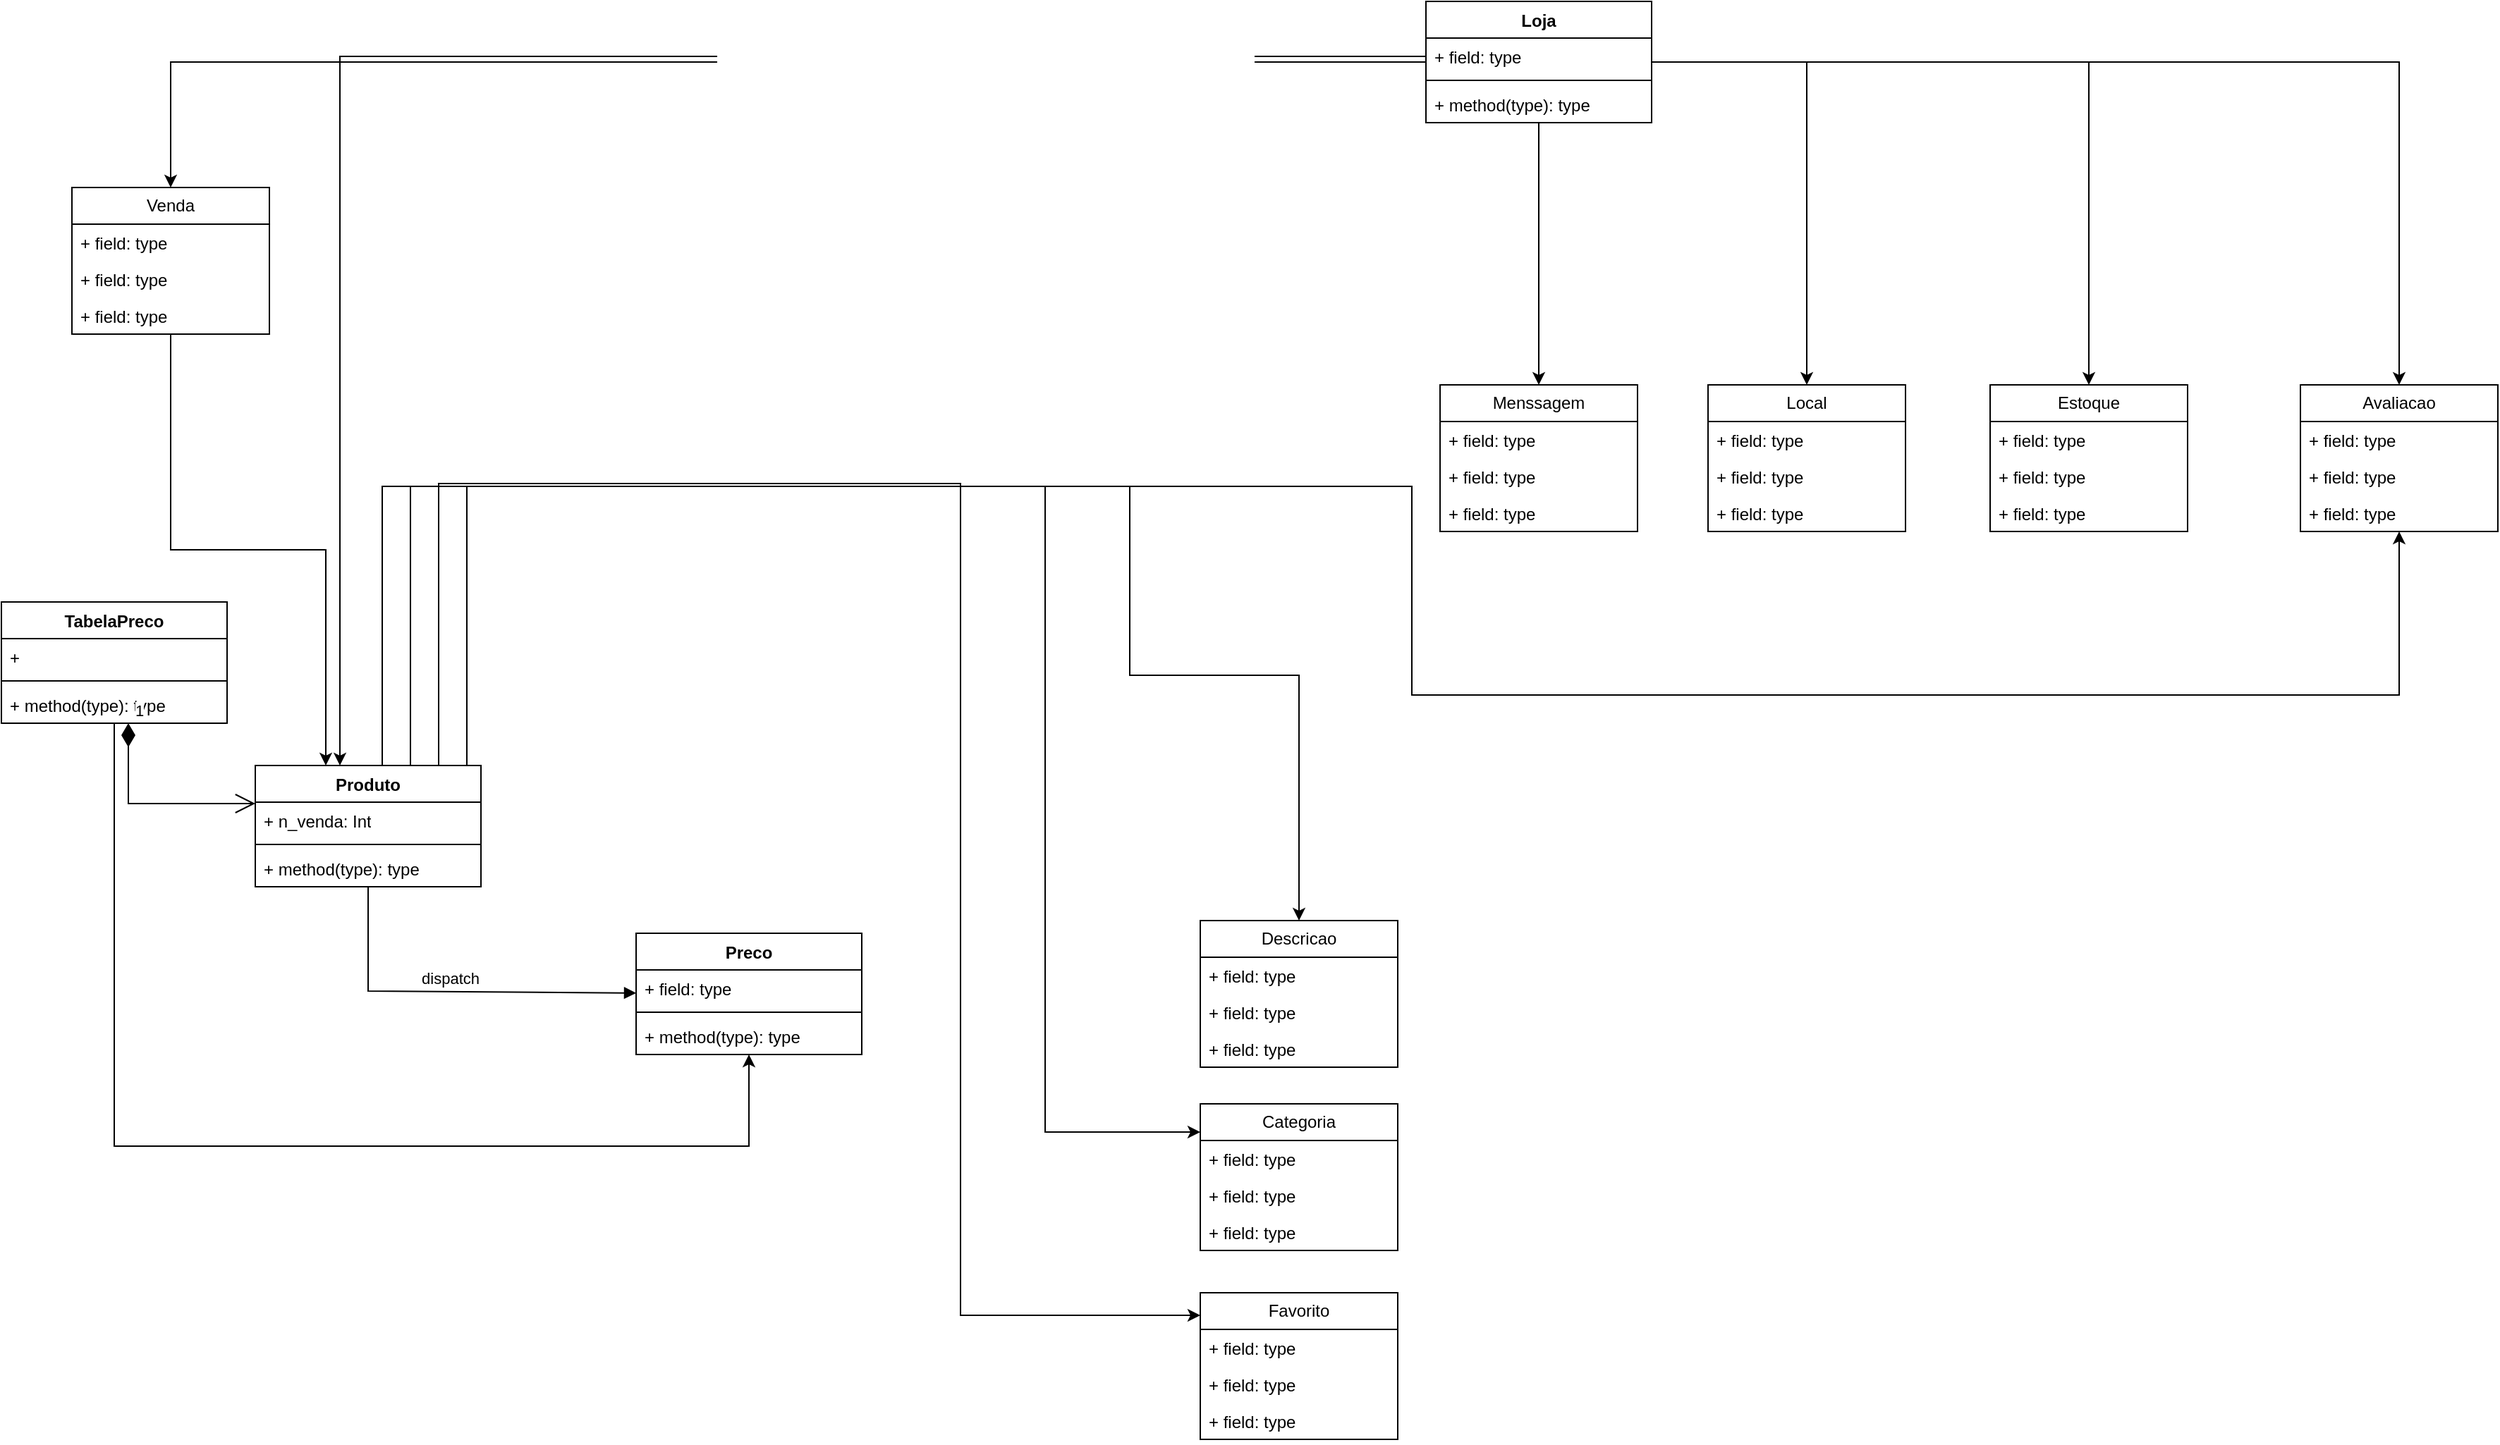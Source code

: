 <mxfile version="24.6.4" type="device">
  <diagram id="C5RBs43oDa-KdzZeNtuy" name="Page-1">
    <mxGraphModel dx="1434" dy="847" grid="1" gridSize="10" guides="1" tooltips="1" connect="1" arrows="1" fold="1" page="1" pageScale="1" pageWidth="2169" pageHeight="1827" math="0" shadow="0">
      <root>
        <mxCell id="WIyWlLk6GJQsqaUBKTNV-0" />
        <mxCell id="WIyWlLk6GJQsqaUBKTNV-1" parent="WIyWlLk6GJQsqaUBKTNV-0" />
        <mxCell id="gEuJ7SyOYnejPJAcGgiE-53" style="edgeStyle=orthogonalEdgeStyle;rounded=0;orthogonalLoop=1;jettySize=auto;html=1;" parent="WIyWlLk6GJQsqaUBKTNV-1" source="gEuJ7SyOYnejPJAcGgiE-0" target="gEuJ7SyOYnejPJAcGgiE-20" edge="1">
          <mxGeometry relative="1" as="geometry" />
        </mxCell>
        <mxCell id="gEuJ7SyOYnejPJAcGgiE-54" style="edgeStyle=orthogonalEdgeStyle;rounded=0;orthogonalLoop=1;jettySize=auto;html=1;" parent="WIyWlLk6GJQsqaUBKTNV-1" source="gEuJ7SyOYnejPJAcGgiE-0" target="gEuJ7SyOYnejPJAcGgiE-12" edge="1">
          <mxGeometry relative="1" as="geometry" />
        </mxCell>
        <mxCell id="gEuJ7SyOYnejPJAcGgiE-55" style="edgeStyle=orthogonalEdgeStyle;rounded=0;orthogonalLoop=1;jettySize=auto;html=1;" parent="WIyWlLk6GJQsqaUBKTNV-1" source="gEuJ7SyOYnejPJAcGgiE-0" target="gEuJ7SyOYnejPJAcGgiE-16" edge="1">
          <mxGeometry relative="1" as="geometry" />
        </mxCell>
        <mxCell id="gEuJ7SyOYnejPJAcGgiE-56" style="edgeStyle=orthogonalEdgeStyle;rounded=0;orthogonalLoop=1;jettySize=auto;html=1;" parent="WIyWlLk6GJQsqaUBKTNV-1" source="gEuJ7SyOYnejPJAcGgiE-0" target="gEuJ7SyOYnejPJAcGgiE-49" edge="1">
          <mxGeometry relative="1" as="geometry" />
        </mxCell>
        <mxCell id="gEuJ7SyOYnejPJAcGgiE-58" style="edgeStyle=orthogonalEdgeStyle;rounded=0;orthogonalLoop=1;jettySize=auto;html=1;" parent="WIyWlLk6GJQsqaUBKTNV-1" source="gEuJ7SyOYnejPJAcGgiE-0" target="gEuJ7SyOYnejPJAcGgiE-42" edge="1">
          <mxGeometry relative="1" as="geometry">
            <mxPoint x="350" y="270.0" as="targetPoint" />
          </mxGeometry>
        </mxCell>
        <mxCell id="gEuJ7SyOYnejPJAcGgiE-0" value="Loja" style="swimlane;fontStyle=1;align=center;verticalAlign=top;childLayout=stackLayout;horizontal=1;startSize=26;horizontalStack=0;resizeParent=1;resizeParentMax=0;resizeLast=0;collapsible=1;marginBottom=0;whiteSpace=wrap;html=1;" parent="WIyWlLk6GJQsqaUBKTNV-1" vertex="1">
          <mxGeometry x="1010" y="68" width="160" height="86" as="geometry" />
        </mxCell>
        <mxCell id="gEuJ7SyOYnejPJAcGgiE-1" value="+ field: type" style="text;strokeColor=none;fillColor=none;align=left;verticalAlign=top;spacingLeft=4;spacingRight=4;overflow=hidden;rotatable=0;points=[[0,0.5],[1,0.5]];portConstraint=eastwest;whiteSpace=wrap;html=1;" parent="gEuJ7SyOYnejPJAcGgiE-0" vertex="1">
          <mxGeometry y="26" width="160" height="26" as="geometry" />
        </mxCell>
        <mxCell id="gEuJ7SyOYnejPJAcGgiE-2" value="" style="line;strokeWidth=1;fillColor=none;align=left;verticalAlign=middle;spacingTop=-1;spacingLeft=3;spacingRight=3;rotatable=0;labelPosition=right;points=[];portConstraint=eastwest;strokeColor=inherit;" parent="gEuJ7SyOYnejPJAcGgiE-0" vertex="1">
          <mxGeometry y="52" width="160" height="8" as="geometry" />
        </mxCell>
        <mxCell id="gEuJ7SyOYnejPJAcGgiE-3" value="+ method(type): type" style="text;strokeColor=none;fillColor=none;align=left;verticalAlign=top;spacingLeft=4;spacingRight=4;overflow=hidden;rotatable=0;points=[[0,0.5],[1,0.5]];portConstraint=eastwest;whiteSpace=wrap;html=1;" parent="gEuJ7SyOYnejPJAcGgiE-0" vertex="1">
          <mxGeometry y="60" width="160" height="26" as="geometry" />
        </mxCell>
        <mxCell id="gEuJ7SyOYnejPJAcGgiE-71" style="edgeStyle=orthogonalEdgeStyle;rounded=0;orthogonalLoop=1;jettySize=auto;html=1;" parent="WIyWlLk6GJQsqaUBKTNV-1" source="gEuJ7SyOYnejPJAcGgiE-4" target="gEuJ7SyOYnejPJAcGgiE-67" edge="1">
          <mxGeometry relative="1" as="geometry">
            <Array as="points">
              <mxPoint x="270" y="412" />
              <mxPoint x="800" y="412" />
              <mxPoint x="800" y="546" />
              <mxPoint x="920" y="546" />
            </Array>
          </mxGeometry>
        </mxCell>
        <mxCell id="gEuJ7SyOYnejPJAcGgiE-72" style="edgeStyle=orthogonalEdgeStyle;rounded=0;orthogonalLoop=1;jettySize=auto;html=1;" parent="WIyWlLk6GJQsqaUBKTNV-1" source="gEuJ7SyOYnejPJAcGgiE-4" target="gEuJ7SyOYnejPJAcGgiE-59" edge="1">
          <mxGeometry relative="1" as="geometry">
            <Array as="points">
              <mxPoint x="330" y="412" />
              <mxPoint x="740" y="412" />
              <mxPoint x="740" y="870" />
            </Array>
          </mxGeometry>
        </mxCell>
        <mxCell id="gEuJ7SyOYnejPJAcGgiE-73" style="edgeStyle=orthogonalEdgeStyle;rounded=0;orthogonalLoop=1;jettySize=auto;html=1;" parent="WIyWlLk6GJQsqaUBKTNV-1" source="gEuJ7SyOYnejPJAcGgiE-4" target="gEuJ7SyOYnejPJAcGgiE-63" edge="1">
          <mxGeometry relative="1" as="geometry">
            <Array as="points">
              <mxPoint x="310" y="410" />
              <mxPoint x="680" y="410" />
              <mxPoint x="680" y="1000" />
            </Array>
          </mxGeometry>
        </mxCell>
        <mxCell id="gEuJ7SyOYnejPJAcGgiE-74" style="edgeStyle=orthogonalEdgeStyle;rounded=0;orthogonalLoop=1;jettySize=auto;html=1;" parent="WIyWlLk6GJQsqaUBKTNV-1" source="gEuJ7SyOYnejPJAcGgiE-4" target="gEuJ7SyOYnejPJAcGgiE-20" edge="1">
          <mxGeometry relative="1" as="geometry">
            <mxPoint x="1260" y="530" as="targetPoint" />
            <Array as="points">
              <mxPoint x="290" y="412" />
              <mxPoint x="1000" y="412" />
              <mxPoint x="1000" y="560" />
              <mxPoint x="1700" y="560" />
            </Array>
          </mxGeometry>
        </mxCell>
        <mxCell id="gEuJ7SyOYnejPJAcGgiE-4" value="Produto" style="swimlane;fontStyle=1;align=center;verticalAlign=top;childLayout=stackLayout;horizontal=1;startSize=26;horizontalStack=0;resizeParent=1;resizeParentMax=0;resizeLast=0;collapsible=1;marginBottom=0;whiteSpace=wrap;html=1;" parent="WIyWlLk6GJQsqaUBKTNV-1" vertex="1">
          <mxGeometry x="180" y="610" width="160" height="86" as="geometry" />
        </mxCell>
        <mxCell id="gEuJ7SyOYnejPJAcGgiE-5" value="+ n_venda: Int" style="text;strokeColor=none;fillColor=none;align=left;verticalAlign=top;spacingLeft=4;spacingRight=4;overflow=hidden;rotatable=0;points=[[0,0.5],[1,0.5]];portConstraint=eastwest;whiteSpace=wrap;html=1;" parent="gEuJ7SyOYnejPJAcGgiE-4" vertex="1">
          <mxGeometry y="26" width="160" height="26" as="geometry" />
        </mxCell>
        <mxCell id="gEuJ7SyOYnejPJAcGgiE-6" value="" style="line;strokeWidth=1;fillColor=none;align=left;verticalAlign=middle;spacingTop=-1;spacingLeft=3;spacingRight=3;rotatable=0;labelPosition=right;points=[];portConstraint=eastwest;strokeColor=inherit;" parent="gEuJ7SyOYnejPJAcGgiE-4" vertex="1">
          <mxGeometry y="52" width="160" height="8" as="geometry" />
        </mxCell>
        <mxCell id="gEuJ7SyOYnejPJAcGgiE-7" value="+ method(type): type" style="text;strokeColor=none;fillColor=none;align=left;verticalAlign=top;spacingLeft=4;spacingRight=4;overflow=hidden;rotatable=0;points=[[0,0.5],[1,0.5]];portConstraint=eastwest;whiteSpace=wrap;html=1;" parent="gEuJ7SyOYnejPJAcGgiE-4" vertex="1">
          <mxGeometry y="60" width="160" height="26" as="geometry" />
        </mxCell>
        <mxCell id="gEuJ7SyOYnejPJAcGgiE-12" value="Menssagem" style="swimlane;fontStyle=0;childLayout=stackLayout;horizontal=1;startSize=26;fillColor=none;horizontalStack=0;resizeParent=1;resizeParentMax=0;resizeLast=0;collapsible=1;marginBottom=0;whiteSpace=wrap;html=1;" parent="WIyWlLk6GJQsqaUBKTNV-1" vertex="1">
          <mxGeometry x="1020" y="340" width="140" height="104" as="geometry" />
        </mxCell>
        <mxCell id="gEuJ7SyOYnejPJAcGgiE-13" value="+ field: type" style="text;strokeColor=none;fillColor=none;align=left;verticalAlign=top;spacingLeft=4;spacingRight=4;overflow=hidden;rotatable=0;points=[[0,0.5],[1,0.5]];portConstraint=eastwest;whiteSpace=wrap;html=1;" parent="gEuJ7SyOYnejPJAcGgiE-12" vertex="1">
          <mxGeometry y="26" width="140" height="26" as="geometry" />
        </mxCell>
        <mxCell id="gEuJ7SyOYnejPJAcGgiE-14" value="+ field: type" style="text;strokeColor=none;fillColor=none;align=left;verticalAlign=top;spacingLeft=4;spacingRight=4;overflow=hidden;rotatable=0;points=[[0,0.5],[1,0.5]];portConstraint=eastwest;whiteSpace=wrap;html=1;" parent="gEuJ7SyOYnejPJAcGgiE-12" vertex="1">
          <mxGeometry y="52" width="140" height="26" as="geometry" />
        </mxCell>
        <mxCell id="gEuJ7SyOYnejPJAcGgiE-15" value="+ field: type" style="text;strokeColor=none;fillColor=none;align=left;verticalAlign=top;spacingLeft=4;spacingRight=4;overflow=hidden;rotatable=0;points=[[0,0.5],[1,0.5]];portConstraint=eastwest;whiteSpace=wrap;html=1;" parent="gEuJ7SyOYnejPJAcGgiE-12" vertex="1">
          <mxGeometry y="78" width="140" height="26" as="geometry" />
        </mxCell>
        <mxCell id="gEuJ7SyOYnejPJAcGgiE-16" value="Local" style="swimlane;fontStyle=0;childLayout=stackLayout;horizontal=1;startSize=26;fillColor=none;horizontalStack=0;resizeParent=1;resizeParentMax=0;resizeLast=0;collapsible=1;marginBottom=0;whiteSpace=wrap;html=1;" parent="WIyWlLk6GJQsqaUBKTNV-1" vertex="1">
          <mxGeometry x="1210" y="340" width="140" height="104" as="geometry" />
        </mxCell>
        <mxCell id="gEuJ7SyOYnejPJAcGgiE-17" value="+ field: type" style="text;strokeColor=none;fillColor=none;align=left;verticalAlign=top;spacingLeft=4;spacingRight=4;overflow=hidden;rotatable=0;points=[[0,0.5],[1,0.5]];portConstraint=eastwest;whiteSpace=wrap;html=1;" parent="gEuJ7SyOYnejPJAcGgiE-16" vertex="1">
          <mxGeometry y="26" width="140" height="26" as="geometry" />
        </mxCell>
        <mxCell id="gEuJ7SyOYnejPJAcGgiE-18" value="+ field: type" style="text;strokeColor=none;fillColor=none;align=left;verticalAlign=top;spacingLeft=4;spacingRight=4;overflow=hidden;rotatable=0;points=[[0,0.5],[1,0.5]];portConstraint=eastwest;whiteSpace=wrap;html=1;" parent="gEuJ7SyOYnejPJAcGgiE-16" vertex="1">
          <mxGeometry y="52" width="140" height="26" as="geometry" />
        </mxCell>
        <mxCell id="gEuJ7SyOYnejPJAcGgiE-19" value="+ field: type" style="text;strokeColor=none;fillColor=none;align=left;verticalAlign=top;spacingLeft=4;spacingRight=4;overflow=hidden;rotatable=0;points=[[0,0.5],[1,0.5]];portConstraint=eastwest;whiteSpace=wrap;html=1;" parent="gEuJ7SyOYnejPJAcGgiE-16" vertex="1">
          <mxGeometry y="78" width="140" height="26" as="geometry" />
        </mxCell>
        <mxCell id="gEuJ7SyOYnejPJAcGgiE-20" value="Avaliacao" style="swimlane;fontStyle=0;childLayout=stackLayout;horizontal=1;startSize=26;fillColor=none;horizontalStack=0;resizeParent=1;resizeParentMax=0;resizeLast=0;collapsible=1;marginBottom=0;whiteSpace=wrap;html=1;" parent="WIyWlLk6GJQsqaUBKTNV-1" vertex="1">
          <mxGeometry x="1630" y="340" width="140" height="104" as="geometry" />
        </mxCell>
        <mxCell id="gEuJ7SyOYnejPJAcGgiE-21" value="+ field: type" style="text;strokeColor=none;fillColor=none;align=left;verticalAlign=top;spacingLeft=4;spacingRight=4;overflow=hidden;rotatable=0;points=[[0,0.5],[1,0.5]];portConstraint=eastwest;whiteSpace=wrap;html=1;" parent="gEuJ7SyOYnejPJAcGgiE-20" vertex="1">
          <mxGeometry y="26" width="140" height="26" as="geometry" />
        </mxCell>
        <mxCell id="gEuJ7SyOYnejPJAcGgiE-22" value="+ field: type" style="text;strokeColor=none;fillColor=none;align=left;verticalAlign=top;spacingLeft=4;spacingRight=4;overflow=hidden;rotatable=0;points=[[0,0.5],[1,0.5]];portConstraint=eastwest;whiteSpace=wrap;html=1;" parent="gEuJ7SyOYnejPJAcGgiE-20" vertex="1">
          <mxGeometry y="52" width="140" height="26" as="geometry" />
        </mxCell>
        <mxCell id="gEuJ7SyOYnejPJAcGgiE-23" value="+ field: type" style="text;strokeColor=none;fillColor=none;align=left;verticalAlign=top;spacingLeft=4;spacingRight=4;overflow=hidden;rotatable=0;points=[[0,0.5],[1,0.5]];portConstraint=eastwest;whiteSpace=wrap;html=1;" parent="gEuJ7SyOYnejPJAcGgiE-20" vertex="1">
          <mxGeometry y="78" width="140" height="26" as="geometry" />
        </mxCell>
        <mxCell id="TVmoAMOBBoL1MkyVP87--1" style="edgeStyle=orthogonalEdgeStyle;rounded=0;orthogonalLoop=1;jettySize=auto;html=1;" edge="1" parent="WIyWlLk6GJQsqaUBKTNV-1" source="gEuJ7SyOYnejPJAcGgiE-28" target="gEuJ7SyOYnejPJAcGgiE-32">
          <mxGeometry relative="1" as="geometry">
            <Array as="points">
              <mxPoint x="80" y="880" />
              <mxPoint x="530" y="880" />
            </Array>
          </mxGeometry>
        </mxCell>
        <mxCell id="gEuJ7SyOYnejPJAcGgiE-28" value="TabelaPreco" style="swimlane;fontStyle=1;align=center;verticalAlign=top;childLayout=stackLayout;horizontal=1;startSize=26;horizontalStack=0;resizeParent=1;resizeParentMax=0;resizeLast=0;collapsible=1;marginBottom=0;whiteSpace=wrap;html=1;" parent="WIyWlLk6GJQsqaUBKTNV-1" vertex="1">
          <mxGeometry y="494" width="160" height="86" as="geometry" />
        </mxCell>
        <mxCell id="gEuJ7SyOYnejPJAcGgiE-29" value="+&amp;nbsp;" style="text;strokeColor=none;fillColor=none;align=left;verticalAlign=top;spacingLeft=4;spacingRight=4;overflow=hidden;rotatable=0;points=[[0,0.5],[1,0.5]];portConstraint=eastwest;whiteSpace=wrap;html=1;" parent="gEuJ7SyOYnejPJAcGgiE-28" vertex="1">
          <mxGeometry y="26" width="160" height="26" as="geometry" />
        </mxCell>
        <mxCell id="gEuJ7SyOYnejPJAcGgiE-30" value="" style="line;strokeWidth=1;fillColor=none;align=left;verticalAlign=middle;spacingTop=-1;spacingLeft=3;spacingRight=3;rotatable=0;labelPosition=right;points=[];portConstraint=eastwest;strokeColor=inherit;" parent="gEuJ7SyOYnejPJAcGgiE-28" vertex="1">
          <mxGeometry y="52" width="160" height="8" as="geometry" />
        </mxCell>
        <mxCell id="gEuJ7SyOYnejPJAcGgiE-31" value="+ method(type): type" style="text;strokeColor=none;fillColor=none;align=left;verticalAlign=top;spacingLeft=4;spacingRight=4;overflow=hidden;rotatable=0;points=[[0,0.5],[1,0.5]];portConstraint=eastwest;whiteSpace=wrap;html=1;" parent="gEuJ7SyOYnejPJAcGgiE-28" vertex="1">
          <mxGeometry y="60" width="160" height="26" as="geometry" />
        </mxCell>
        <mxCell id="gEuJ7SyOYnejPJAcGgiE-32" value="Preco" style="swimlane;fontStyle=1;align=center;verticalAlign=top;childLayout=stackLayout;horizontal=1;startSize=26;horizontalStack=0;resizeParent=1;resizeParentMax=0;resizeLast=0;collapsible=1;marginBottom=0;whiteSpace=wrap;html=1;" parent="WIyWlLk6GJQsqaUBKTNV-1" vertex="1">
          <mxGeometry x="450" y="729" width="160" height="86" as="geometry" />
        </mxCell>
        <mxCell id="gEuJ7SyOYnejPJAcGgiE-33" value="+ field: type" style="text;strokeColor=none;fillColor=none;align=left;verticalAlign=top;spacingLeft=4;spacingRight=4;overflow=hidden;rotatable=0;points=[[0,0.5],[1,0.5]];portConstraint=eastwest;whiteSpace=wrap;html=1;" parent="gEuJ7SyOYnejPJAcGgiE-32" vertex="1">
          <mxGeometry y="26" width="160" height="26" as="geometry" />
        </mxCell>
        <mxCell id="gEuJ7SyOYnejPJAcGgiE-34" value="" style="line;strokeWidth=1;fillColor=none;align=left;verticalAlign=middle;spacingTop=-1;spacingLeft=3;spacingRight=3;rotatable=0;labelPosition=right;points=[];portConstraint=eastwest;strokeColor=inherit;" parent="gEuJ7SyOYnejPJAcGgiE-32" vertex="1">
          <mxGeometry y="52" width="160" height="8" as="geometry" />
        </mxCell>
        <mxCell id="gEuJ7SyOYnejPJAcGgiE-35" value="+ method(type): type" style="text;strokeColor=none;fillColor=none;align=left;verticalAlign=top;spacingLeft=4;spacingRight=4;overflow=hidden;rotatable=0;points=[[0,0.5],[1,0.5]];portConstraint=eastwest;whiteSpace=wrap;html=1;" parent="gEuJ7SyOYnejPJAcGgiE-32" vertex="1">
          <mxGeometry y="60" width="160" height="26" as="geometry" />
        </mxCell>
        <mxCell id="gEuJ7SyOYnejPJAcGgiE-36" value="1" style="endArrow=open;html=1;endSize=12;startArrow=diamondThin;startSize=14;startFill=1;edgeStyle=orthogonalEdgeStyle;align=left;verticalAlign=bottom;rounded=0;" parent="WIyWlLk6GJQsqaUBKTNV-1" source="gEuJ7SyOYnejPJAcGgiE-28" target="gEuJ7SyOYnejPJAcGgiE-4" edge="1">
          <mxGeometry x="-1" y="3" relative="1" as="geometry">
            <mxPoint x="90" y="740" as="sourcePoint" />
            <mxPoint x="210" y="637" as="targetPoint" />
            <Array as="points">
              <mxPoint x="90" y="637" />
            </Array>
          </mxGeometry>
        </mxCell>
        <mxCell id="gEuJ7SyOYnejPJAcGgiE-37" value="dispatch" style="html=1;verticalAlign=bottom;endArrow=block;curved=0;rounded=0;" parent="WIyWlLk6GJQsqaUBKTNV-1" source="gEuJ7SyOYnejPJAcGgiE-4" target="gEuJ7SyOYnejPJAcGgiE-32" edge="1">
          <mxGeometry width="80" relative="1" as="geometry">
            <mxPoint x="280" y="714" as="sourcePoint" />
            <mxPoint x="440" y="780" as="targetPoint" />
            <Array as="points">
              <mxPoint x="260" y="770" />
            </Array>
          </mxGeometry>
        </mxCell>
        <mxCell id="gEuJ7SyOYnejPJAcGgiE-48" style="edgeStyle=orthogonalEdgeStyle;rounded=0;orthogonalLoop=1;jettySize=auto;html=1;" parent="WIyWlLk6GJQsqaUBKTNV-1" source="gEuJ7SyOYnejPJAcGgiE-42" target="gEuJ7SyOYnejPJAcGgiE-4" edge="1">
          <mxGeometry relative="1" as="geometry">
            <mxPoint x="280" y="610" as="targetPoint" />
            <Array as="points">
              <mxPoint x="120" y="457" />
              <mxPoint x="230" y="457" />
            </Array>
          </mxGeometry>
        </mxCell>
        <mxCell id="gEuJ7SyOYnejPJAcGgiE-42" value="Venda" style="swimlane;fontStyle=0;childLayout=stackLayout;horizontal=1;startSize=26;fillColor=none;horizontalStack=0;resizeParent=1;resizeParentMax=0;resizeLast=0;collapsible=1;marginBottom=0;whiteSpace=wrap;html=1;" parent="WIyWlLk6GJQsqaUBKTNV-1" vertex="1">
          <mxGeometry x="50" y="200" width="140" height="104" as="geometry" />
        </mxCell>
        <mxCell id="gEuJ7SyOYnejPJAcGgiE-43" value="+ field: type" style="text;strokeColor=none;fillColor=none;align=left;verticalAlign=top;spacingLeft=4;spacingRight=4;overflow=hidden;rotatable=0;points=[[0,0.5],[1,0.5]];portConstraint=eastwest;whiteSpace=wrap;html=1;" parent="gEuJ7SyOYnejPJAcGgiE-42" vertex="1">
          <mxGeometry y="26" width="140" height="26" as="geometry" />
        </mxCell>
        <mxCell id="gEuJ7SyOYnejPJAcGgiE-44" value="+ field: type" style="text;strokeColor=none;fillColor=none;align=left;verticalAlign=top;spacingLeft=4;spacingRight=4;overflow=hidden;rotatable=0;points=[[0,0.5],[1,0.5]];portConstraint=eastwest;whiteSpace=wrap;html=1;" parent="gEuJ7SyOYnejPJAcGgiE-42" vertex="1">
          <mxGeometry y="52" width="140" height="26" as="geometry" />
        </mxCell>
        <mxCell id="gEuJ7SyOYnejPJAcGgiE-45" value="+ field: type" style="text;strokeColor=none;fillColor=none;align=left;verticalAlign=top;spacingLeft=4;spacingRight=4;overflow=hidden;rotatable=0;points=[[0,0.5],[1,0.5]];portConstraint=eastwest;whiteSpace=wrap;html=1;" parent="gEuJ7SyOYnejPJAcGgiE-42" vertex="1">
          <mxGeometry y="78" width="140" height="26" as="geometry" />
        </mxCell>
        <mxCell id="gEuJ7SyOYnejPJAcGgiE-49" value="Esto&lt;span style=&quot;background-color: initial;&quot;&gt;que&lt;/span&gt;" style="swimlane;fontStyle=0;childLayout=stackLayout;horizontal=1;startSize=26;fillColor=none;horizontalStack=0;resizeParent=1;resizeParentMax=0;resizeLast=0;collapsible=1;marginBottom=0;whiteSpace=wrap;html=1;" parent="WIyWlLk6GJQsqaUBKTNV-1" vertex="1">
          <mxGeometry x="1410" y="340" width="140" height="104" as="geometry" />
        </mxCell>
        <mxCell id="gEuJ7SyOYnejPJAcGgiE-50" value="+ field: type" style="text;strokeColor=none;fillColor=none;align=left;verticalAlign=top;spacingLeft=4;spacingRight=4;overflow=hidden;rotatable=0;points=[[0,0.5],[1,0.5]];portConstraint=eastwest;whiteSpace=wrap;html=1;" parent="gEuJ7SyOYnejPJAcGgiE-49" vertex="1">
          <mxGeometry y="26" width="140" height="26" as="geometry" />
        </mxCell>
        <mxCell id="gEuJ7SyOYnejPJAcGgiE-51" value="+ field: type" style="text;strokeColor=none;fillColor=none;align=left;verticalAlign=top;spacingLeft=4;spacingRight=4;overflow=hidden;rotatable=0;points=[[0,0.5],[1,0.5]];portConstraint=eastwest;whiteSpace=wrap;html=1;" parent="gEuJ7SyOYnejPJAcGgiE-49" vertex="1">
          <mxGeometry y="52" width="140" height="26" as="geometry" />
        </mxCell>
        <mxCell id="gEuJ7SyOYnejPJAcGgiE-52" value="+ field: type" style="text;strokeColor=none;fillColor=none;align=left;verticalAlign=top;spacingLeft=4;spacingRight=4;overflow=hidden;rotatable=0;points=[[0,0.5],[1,0.5]];portConstraint=eastwest;whiteSpace=wrap;html=1;" parent="gEuJ7SyOYnejPJAcGgiE-49" vertex="1">
          <mxGeometry y="78" width="140" height="26" as="geometry" />
        </mxCell>
        <mxCell id="gEuJ7SyOYnejPJAcGgiE-57" style="edgeStyle=orthogonalEdgeStyle;rounded=0;orthogonalLoop=1;jettySize=auto;html=1;" parent="WIyWlLk6GJQsqaUBKTNV-1" source="gEuJ7SyOYnejPJAcGgiE-1" target="gEuJ7SyOYnejPJAcGgiE-4" edge="1">
          <mxGeometry relative="1" as="geometry">
            <mxPoint x="490" y="380" as="targetPoint" />
            <Array as="points">
              <mxPoint x="240" y="107" />
            </Array>
          </mxGeometry>
        </mxCell>
        <mxCell id="gEuJ7SyOYnejPJAcGgiE-59" value="Categoria" style="swimlane;fontStyle=0;childLayout=stackLayout;horizontal=1;startSize=26;fillColor=none;horizontalStack=0;resizeParent=1;resizeParentMax=0;resizeLast=0;collapsible=1;marginBottom=0;whiteSpace=wrap;html=1;" parent="WIyWlLk6GJQsqaUBKTNV-1" vertex="1">
          <mxGeometry x="850" y="850" width="140" height="104" as="geometry" />
        </mxCell>
        <mxCell id="gEuJ7SyOYnejPJAcGgiE-60" value="+ field: type" style="text;strokeColor=none;fillColor=none;align=left;verticalAlign=top;spacingLeft=4;spacingRight=4;overflow=hidden;rotatable=0;points=[[0,0.5],[1,0.5]];portConstraint=eastwest;whiteSpace=wrap;html=1;" parent="gEuJ7SyOYnejPJAcGgiE-59" vertex="1">
          <mxGeometry y="26" width="140" height="26" as="geometry" />
        </mxCell>
        <mxCell id="gEuJ7SyOYnejPJAcGgiE-61" value="+ field: type" style="text;strokeColor=none;fillColor=none;align=left;verticalAlign=top;spacingLeft=4;spacingRight=4;overflow=hidden;rotatable=0;points=[[0,0.5],[1,0.5]];portConstraint=eastwest;whiteSpace=wrap;html=1;" parent="gEuJ7SyOYnejPJAcGgiE-59" vertex="1">
          <mxGeometry y="52" width="140" height="26" as="geometry" />
        </mxCell>
        <mxCell id="gEuJ7SyOYnejPJAcGgiE-62" value="+ field: type" style="text;strokeColor=none;fillColor=none;align=left;verticalAlign=top;spacingLeft=4;spacingRight=4;overflow=hidden;rotatable=0;points=[[0,0.5],[1,0.5]];portConstraint=eastwest;whiteSpace=wrap;html=1;" parent="gEuJ7SyOYnejPJAcGgiE-59" vertex="1">
          <mxGeometry y="78" width="140" height="26" as="geometry" />
        </mxCell>
        <mxCell id="gEuJ7SyOYnejPJAcGgiE-63" value="Favorito" style="swimlane;fontStyle=0;childLayout=stackLayout;horizontal=1;startSize=26;fillColor=none;horizontalStack=0;resizeParent=1;resizeParentMax=0;resizeLast=0;collapsible=1;marginBottom=0;whiteSpace=wrap;html=1;" parent="WIyWlLk6GJQsqaUBKTNV-1" vertex="1">
          <mxGeometry x="850" y="984" width="140" height="104" as="geometry" />
        </mxCell>
        <mxCell id="gEuJ7SyOYnejPJAcGgiE-64" value="+ field: type" style="text;strokeColor=none;fillColor=none;align=left;verticalAlign=top;spacingLeft=4;spacingRight=4;overflow=hidden;rotatable=0;points=[[0,0.5],[1,0.5]];portConstraint=eastwest;whiteSpace=wrap;html=1;" parent="gEuJ7SyOYnejPJAcGgiE-63" vertex="1">
          <mxGeometry y="26" width="140" height="26" as="geometry" />
        </mxCell>
        <mxCell id="gEuJ7SyOYnejPJAcGgiE-65" value="+ field: type" style="text;strokeColor=none;fillColor=none;align=left;verticalAlign=top;spacingLeft=4;spacingRight=4;overflow=hidden;rotatable=0;points=[[0,0.5],[1,0.5]];portConstraint=eastwest;whiteSpace=wrap;html=1;" parent="gEuJ7SyOYnejPJAcGgiE-63" vertex="1">
          <mxGeometry y="52" width="140" height="26" as="geometry" />
        </mxCell>
        <mxCell id="gEuJ7SyOYnejPJAcGgiE-66" value="+ field: type" style="text;strokeColor=none;fillColor=none;align=left;verticalAlign=top;spacingLeft=4;spacingRight=4;overflow=hidden;rotatable=0;points=[[0,0.5],[1,0.5]];portConstraint=eastwest;whiteSpace=wrap;html=1;" parent="gEuJ7SyOYnejPJAcGgiE-63" vertex="1">
          <mxGeometry y="78" width="140" height="26" as="geometry" />
        </mxCell>
        <mxCell id="gEuJ7SyOYnejPJAcGgiE-67" value="Descricao" style="swimlane;fontStyle=0;childLayout=stackLayout;horizontal=1;startSize=26;fillColor=none;horizontalStack=0;resizeParent=1;resizeParentMax=0;resizeLast=0;collapsible=1;marginBottom=0;whiteSpace=wrap;html=1;" parent="WIyWlLk6GJQsqaUBKTNV-1" vertex="1">
          <mxGeometry x="850" y="720" width="140" height="104" as="geometry" />
        </mxCell>
        <mxCell id="gEuJ7SyOYnejPJAcGgiE-68" value="+ field: type" style="text;strokeColor=none;fillColor=none;align=left;verticalAlign=top;spacingLeft=4;spacingRight=4;overflow=hidden;rotatable=0;points=[[0,0.5],[1,0.5]];portConstraint=eastwest;whiteSpace=wrap;html=1;" parent="gEuJ7SyOYnejPJAcGgiE-67" vertex="1">
          <mxGeometry y="26" width="140" height="26" as="geometry" />
        </mxCell>
        <mxCell id="gEuJ7SyOYnejPJAcGgiE-69" value="+ field: type" style="text;strokeColor=none;fillColor=none;align=left;verticalAlign=top;spacingLeft=4;spacingRight=4;overflow=hidden;rotatable=0;points=[[0,0.5],[1,0.5]];portConstraint=eastwest;whiteSpace=wrap;html=1;" parent="gEuJ7SyOYnejPJAcGgiE-67" vertex="1">
          <mxGeometry y="52" width="140" height="26" as="geometry" />
        </mxCell>
        <mxCell id="gEuJ7SyOYnejPJAcGgiE-70" value="+ field: type" style="text;strokeColor=none;fillColor=none;align=left;verticalAlign=top;spacingLeft=4;spacingRight=4;overflow=hidden;rotatable=0;points=[[0,0.5],[1,0.5]];portConstraint=eastwest;whiteSpace=wrap;html=1;" parent="gEuJ7SyOYnejPJAcGgiE-67" vertex="1">
          <mxGeometry y="78" width="140" height="26" as="geometry" />
        </mxCell>
      </root>
    </mxGraphModel>
  </diagram>
</mxfile>
